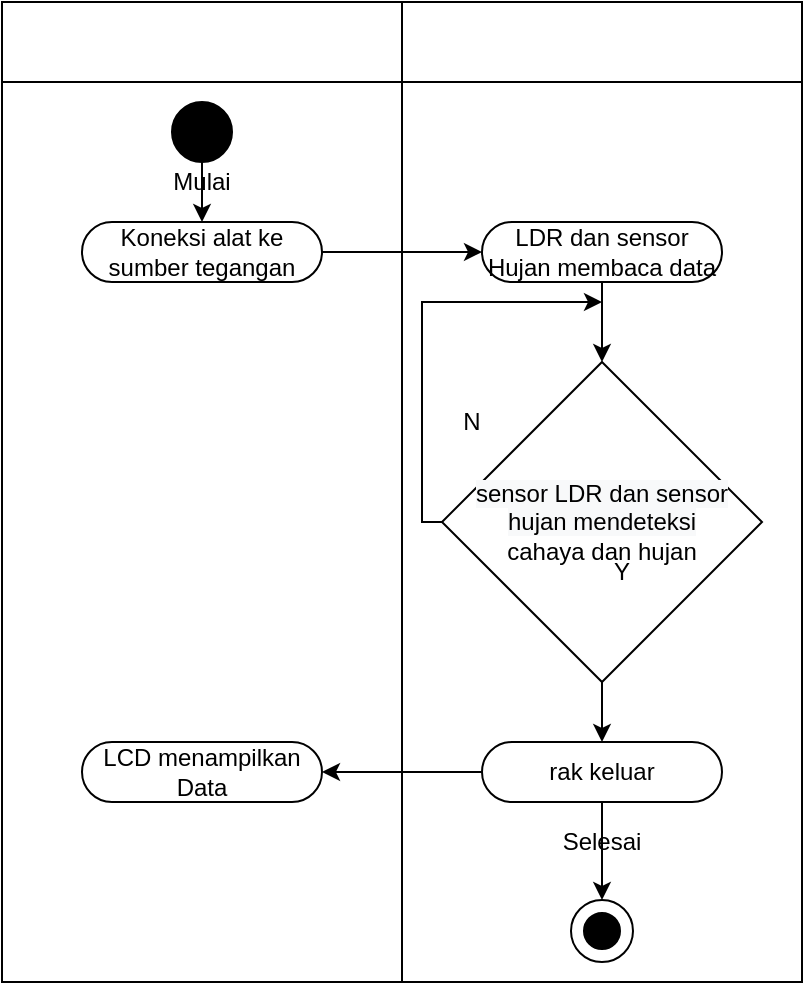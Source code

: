 <mxfile version="14.6.13" type="github">
  <diagram id="ivFHiRwfmGSr_E7d7q-H" name="Page-1">
    <mxGraphModel dx="723" dy="410" grid="1" gridSize="10" guides="1" tooltips="1" connect="1" arrows="1" fold="1" page="1" pageScale="1" pageWidth="827" pageHeight="1169" math="0" shadow="0">
      <root>
        <mxCell id="0" />
        <mxCell id="1" parent="0" />
        <mxCell id="WHxuEngqQpBnkToe90Vg-1" value="" style="rounded=0;whiteSpace=wrap;html=1;" vertex="1" parent="1">
          <mxGeometry x="230" y="90" width="200" height="480" as="geometry" />
        </mxCell>
        <mxCell id="WHxuEngqQpBnkToe90Vg-2" value="" style="rounded=0;whiteSpace=wrap;html=1;" vertex="1" parent="1">
          <mxGeometry x="430" y="90" width="200" height="480" as="geometry" />
        </mxCell>
        <mxCell id="WHxuEngqQpBnkToe90Vg-3" value="" style="rounded=0;whiteSpace=wrap;html=1;" vertex="1" parent="1">
          <mxGeometry x="230" y="80" width="200" height="40" as="geometry" />
        </mxCell>
        <mxCell id="WHxuEngqQpBnkToe90Vg-4" value="" style="rounded=0;whiteSpace=wrap;html=1;" vertex="1" parent="1">
          <mxGeometry x="430" y="80" width="200" height="40" as="geometry" />
        </mxCell>
        <mxCell id="WHxuEngqQpBnkToe90Vg-11" style="edgeStyle=orthogonalEdgeStyle;rounded=0;orthogonalLoop=1;jettySize=auto;html=1;entryX=0;entryY=0.5;entryDx=0;entryDy=0;fontColor=#000000;" edge="1" parent="1" source="WHxuEngqQpBnkToe90Vg-6">
          <mxGeometry relative="1" as="geometry">
            <mxPoint x="470" y="205" as="targetPoint" />
          </mxGeometry>
        </mxCell>
        <mxCell id="WHxuEngqQpBnkToe90Vg-6" value="Koneksi alat ke sumber tegangan" style="rounded=1;whiteSpace=wrap;html=1;arcSize=50;" vertex="1" parent="1">
          <mxGeometry x="270" y="190" width="120" height="30" as="geometry" />
        </mxCell>
        <mxCell id="WHxuEngqQpBnkToe90Vg-10" style="edgeStyle=orthogonalEdgeStyle;rounded=0;orthogonalLoop=1;jettySize=auto;html=1;fontColor=#000000;" edge="1" parent="1" source="WHxuEngqQpBnkToe90Vg-9" target="WHxuEngqQpBnkToe90Vg-6">
          <mxGeometry relative="1" as="geometry" />
        </mxCell>
        <mxCell id="WHxuEngqQpBnkToe90Vg-9" value="" style="ellipse;whiteSpace=wrap;html=1;aspect=fixed;glass=0;fillColor=#000000;" vertex="1" parent="1">
          <mxGeometry x="315" y="130" width="30" height="30" as="geometry" />
        </mxCell>
        <mxCell id="WHxuEngqQpBnkToe90Vg-21" style="edgeStyle=orthogonalEdgeStyle;rounded=0;orthogonalLoop=1;jettySize=auto;html=1;entryX=0.5;entryY=0;entryDx=0;entryDy=0;fontColor=#000000;" edge="1" parent="1" source="WHxuEngqQpBnkToe90Vg-16" target="WHxuEngqQpBnkToe90Vg-19">
          <mxGeometry relative="1" as="geometry" />
        </mxCell>
        <mxCell id="WHxuEngqQpBnkToe90Vg-16" value="&lt;span style=&quot;color: rgb(0 , 0 , 0) ; font-family: &amp;#34;helvetica&amp;#34; ; font-size: 12px ; font-style: normal ; font-weight: 400 ; letter-spacing: normal ; text-align: center ; text-indent: 0px ; text-transform: none ; word-spacing: 0px ; background-color: rgb(248 , 249 , 250) ; display: inline ; float: none&quot;&gt;sensor LDR dan sensor hujan mendeteksi&lt;/span&gt;&lt;br style=&quot;color: rgb(0 , 0 , 0) ; font-family: &amp;#34;helvetica&amp;#34; ; font-size: 12px ; font-style: normal ; font-weight: 400 ; letter-spacing: normal ; text-align: center ; text-indent: 0px ; text-transform: none ; word-spacing: 0px ; background-color: rgb(248 , 249 , 250)&quot;&gt;&lt;font face=&quot;helvetica&quot;&gt;cahaya dan hujan&lt;/font&gt;" style="rhombus;whiteSpace=wrap;html=1;glass=0;fontColor=#000000;fillColor=#FFFFFF;" vertex="1" parent="1">
          <mxGeometry x="450" y="260" width="160" height="160" as="geometry" />
        </mxCell>
        <mxCell id="WHxuEngqQpBnkToe90Vg-18" style="edgeStyle=orthogonalEdgeStyle;rounded=0;orthogonalLoop=1;jettySize=auto;html=1;fontColor=#000000;" edge="1" parent="1" source="WHxuEngqQpBnkToe90Vg-17" target="WHxuEngqQpBnkToe90Vg-16">
          <mxGeometry relative="1" as="geometry" />
        </mxCell>
        <mxCell id="WHxuEngqQpBnkToe90Vg-17" value="LDR dan sensor Hujan membaca data" style="rounded=1;whiteSpace=wrap;html=1;arcSize=50;" vertex="1" parent="1">
          <mxGeometry x="470" y="190" width="120" height="30" as="geometry" />
        </mxCell>
        <mxCell id="WHxuEngqQpBnkToe90Vg-46" style="edgeStyle=orthogonalEdgeStyle;rounded=0;orthogonalLoop=1;jettySize=auto;html=1;entryX=1;entryY=0.5;entryDx=0;entryDy=0;fontColor=#000000;" edge="1" parent="1" source="WHxuEngqQpBnkToe90Vg-19" target="WHxuEngqQpBnkToe90Vg-45">
          <mxGeometry relative="1" as="geometry" />
        </mxCell>
        <mxCell id="WHxuEngqQpBnkToe90Vg-19" value="rak keluar" style="rounded=1;whiteSpace=wrap;html=1;arcSize=50;" vertex="1" parent="1">
          <mxGeometry x="470" y="450" width="120" height="30" as="geometry" />
        </mxCell>
        <mxCell id="WHxuEngqQpBnkToe90Vg-29" value="" style="endArrow=classic;html=1;fontColor=#000000;exitX=0;exitY=0.5;exitDx=0;exitDy=0;rounded=0;" edge="1" parent="1" source="WHxuEngqQpBnkToe90Vg-16">
          <mxGeometry width="50" height="50" relative="1" as="geometry">
            <mxPoint x="570" y="310" as="sourcePoint" />
            <mxPoint x="530" y="230" as="targetPoint" />
            <Array as="points">
              <mxPoint x="440" y="340" />
              <mxPoint x="440" y="230" />
            </Array>
          </mxGeometry>
        </mxCell>
        <mxCell id="WHxuEngqQpBnkToe90Vg-30" value="Y" style="text;html=1;strokeColor=none;fillColor=none;align=center;verticalAlign=middle;whiteSpace=wrap;rounded=0;glass=0;fontColor=#000000;" vertex="1" parent="1">
          <mxGeometry x="530" y="355" width="20" height="20" as="geometry" />
        </mxCell>
        <mxCell id="WHxuEngqQpBnkToe90Vg-31" value="N" style="text;html=1;strokeColor=none;fillColor=none;align=center;verticalAlign=middle;whiteSpace=wrap;rounded=0;glass=0;fontColor=#000000;" vertex="1" parent="1">
          <mxGeometry x="455" y="280" width="20" height="20" as="geometry" />
        </mxCell>
        <mxCell id="WHxuEngqQpBnkToe90Vg-35" value="Mulai" style="text;html=1;strokeColor=none;fillColor=none;align=center;verticalAlign=middle;whiteSpace=wrap;rounded=0;glass=0;fontColor=#000000;" vertex="1" parent="1">
          <mxGeometry x="310" y="160" width="40" height="20" as="geometry" />
        </mxCell>
        <mxCell id="WHxuEngqQpBnkToe90Vg-38" value="Selesai" style="text;html=1;strokeColor=none;fillColor=none;align=center;verticalAlign=middle;whiteSpace=wrap;rounded=0;glass=0;fontColor=#000000;" vertex="1" parent="1">
          <mxGeometry x="510" y="490" width="40" height="20" as="geometry" />
        </mxCell>
        <mxCell id="WHxuEngqQpBnkToe90Vg-39" value="" style="ellipse;whiteSpace=wrap;html=1;aspect=fixed;glass=0;fontColor=#000000;fillColor=#FFFFFF;" vertex="1" parent="1">
          <mxGeometry x="514.5" y="529" width="31" height="31" as="geometry" />
        </mxCell>
        <mxCell id="WHxuEngqQpBnkToe90Vg-33" value="" style="ellipse;whiteSpace=wrap;html=1;aspect=fixed;glass=0;fillColor=#000000;" vertex="1" parent="1">
          <mxGeometry x="521" y="535.5" width="18" height="18" as="geometry" />
        </mxCell>
        <mxCell id="WHxuEngqQpBnkToe90Vg-44" value="" style="endArrow=classic;html=1;fontColor=#000000;exitX=0.5;exitY=1;exitDx=0;exitDy=0;entryX=0.5;entryY=0;entryDx=0;entryDy=0;" edge="1" parent="1" source="WHxuEngqQpBnkToe90Vg-19" target="WHxuEngqQpBnkToe90Vg-39">
          <mxGeometry width="50" height="50" relative="1" as="geometry">
            <mxPoint x="550" y="480" as="sourcePoint" />
            <mxPoint x="600" y="430" as="targetPoint" />
          </mxGeometry>
        </mxCell>
        <mxCell id="WHxuEngqQpBnkToe90Vg-45" value="LCD menampilkan Data" style="rounded=1;whiteSpace=wrap;html=1;arcSize=50;" vertex="1" parent="1">
          <mxGeometry x="270" y="450" width="120" height="30" as="geometry" />
        </mxCell>
      </root>
    </mxGraphModel>
  </diagram>
</mxfile>

